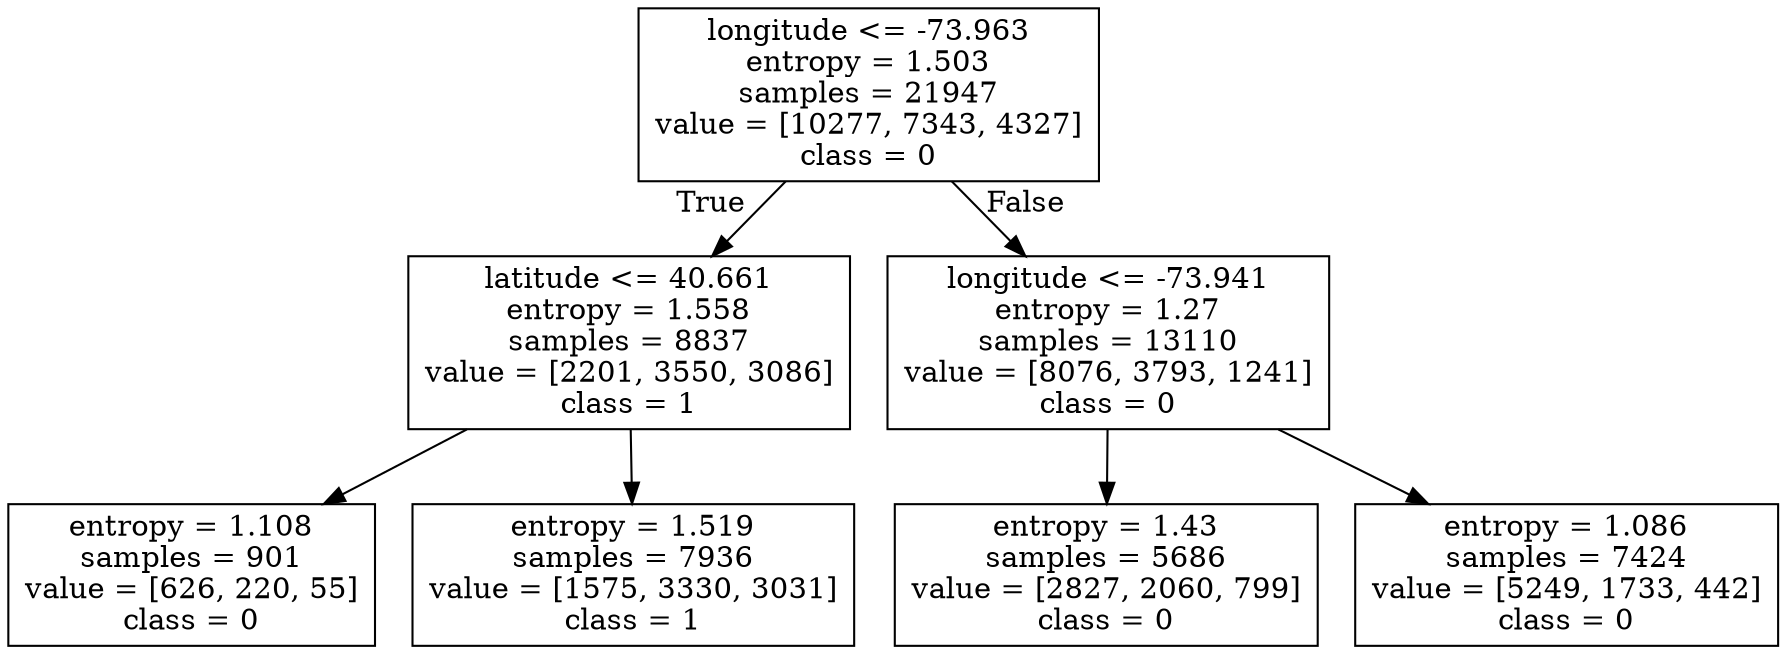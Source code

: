 digraph Tree {
node [shape=box] ;
0 [label="longitude <= -73.963\nentropy = 1.503\nsamples = 21947\nvalue = [10277, 7343, 4327]\nclass = 0"] ;
1 [label="latitude <= 40.661\nentropy = 1.558\nsamples = 8837\nvalue = [2201, 3550, 3086]\nclass = 1"] ;
0 -> 1 [labeldistance=2.5, labelangle=45, headlabel="True"] ;
2 [label="entropy = 1.108\nsamples = 901\nvalue = [626, 220, 55]\nclass = 0"] ;
1 -> 2 ;
3 [label="entropy = 1.519\nsamples = 7936\nvalue = [1575, 3330, 3031]\nclass = 1"] ;
1 -> 3 ;
4 [label="longitude <= -73.941\nentropy = 1.27\nsamples = 13110\nvalue = [8076, 3793, 1241]\nclass = 0"] ;
0 -> 4 [labeldistance=2.5, labelangle=-45, headlabel="False"] ;
5 [label="entropy = 1.43\nsamples = 5686\nvalue = [2827, 2060, 799]\nclass = 0"] ;
4 -> 5 ;
6 [label="entropy = 1.086\nsamples = 7424\nvalue = [5249, 1733, 442]\nclass = 0"] ;
4 -> 6 ;
}